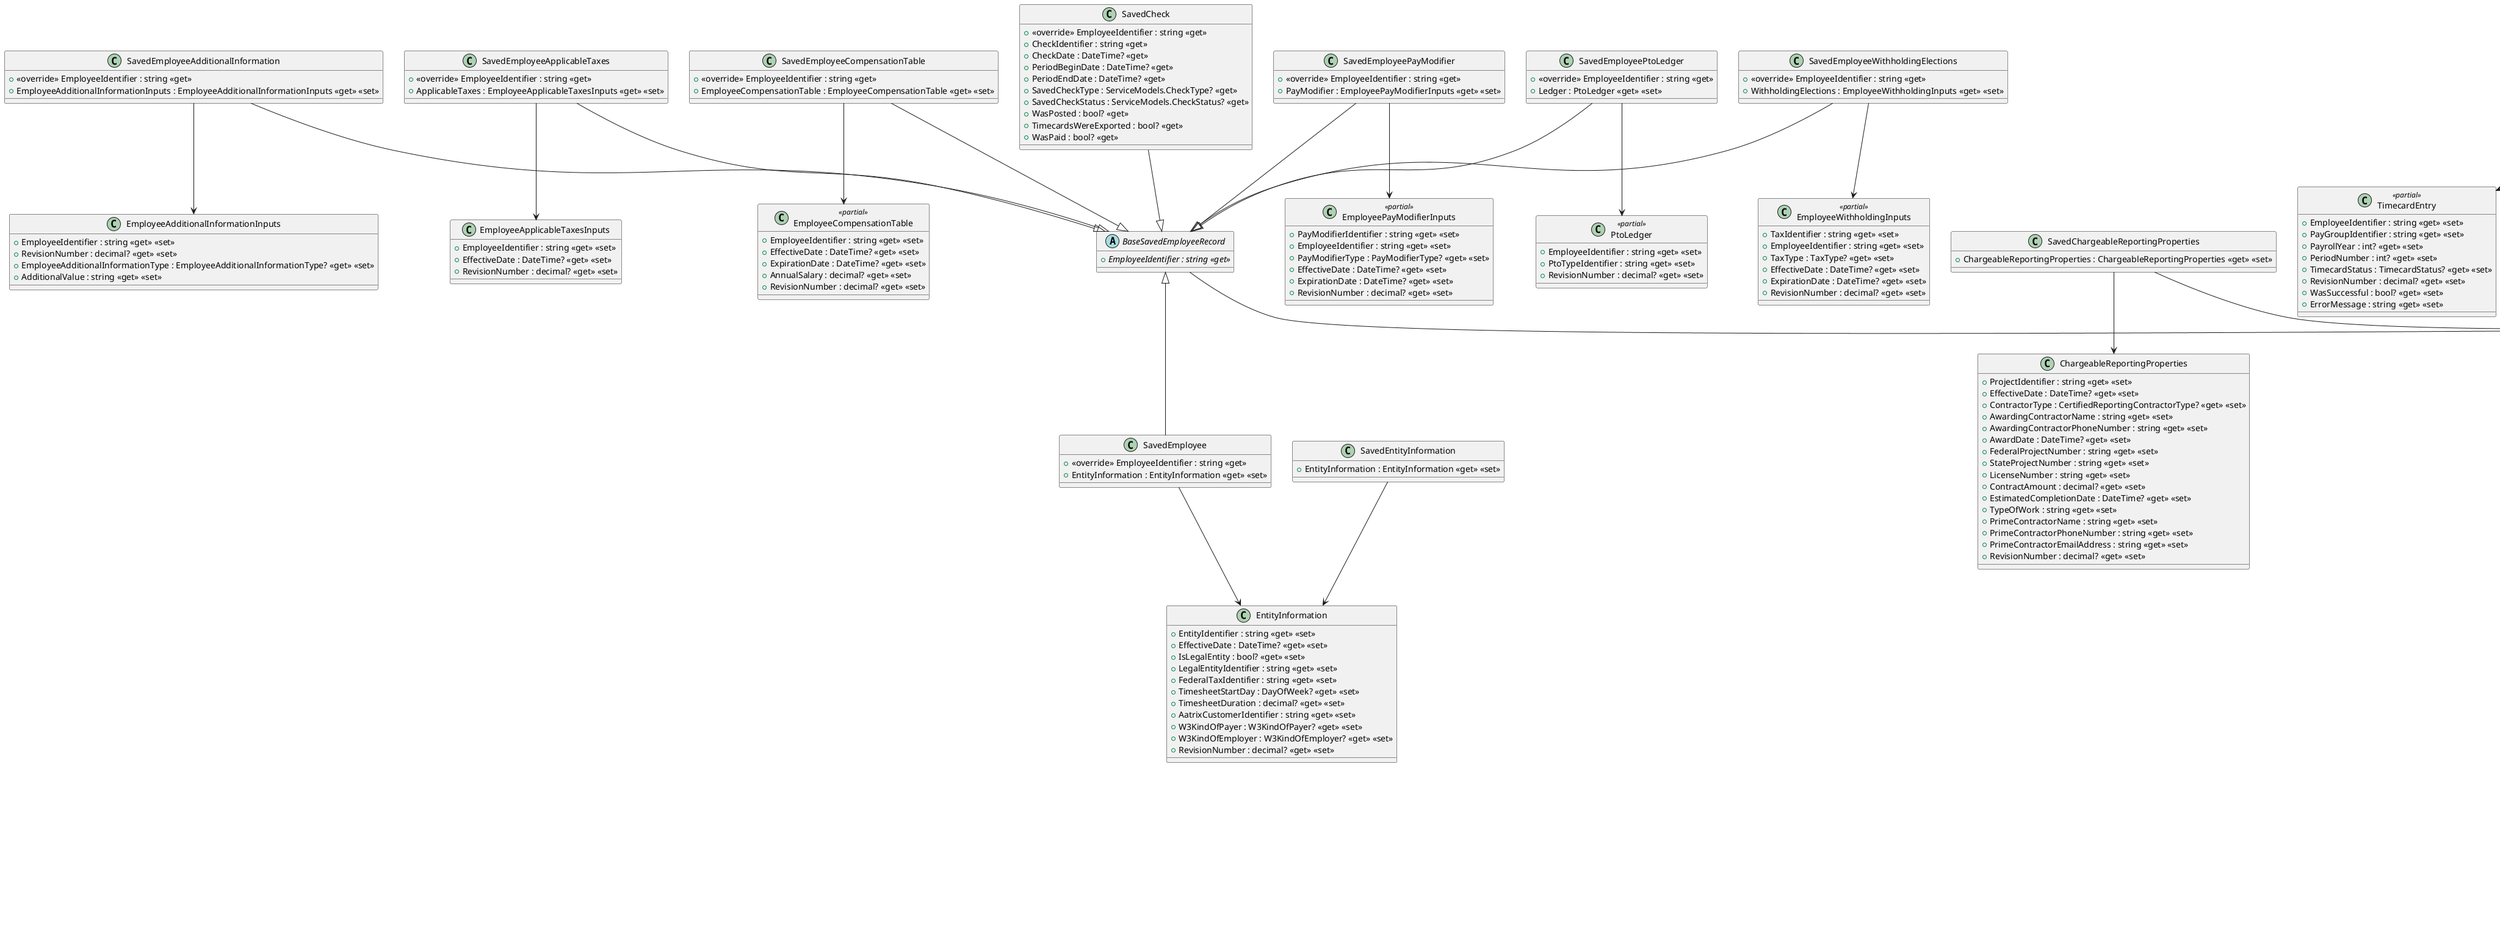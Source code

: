@startuml
abstract class BaseSavedRecord {
    + Id : Guid? <<get>> <<set>>
    + ActiveId : Guid? <<get>> <<set>>
    + <<virtual>> DataType : string <<get>>
    + ETag : string <<get>> <<set>>
    + CreationDate : DateTime? <<get>> <<set>>
    + ModificationDate : DateTime? <<get>> <<set>>
    + ModificationType : ModificationType? <<get>> <<set>>
    + UserId : string <<get>> <<set>>
    + TenantId : string <<get>> <<set>>
}

abstract class BaseSavedEmployeeRecord {
    + {abstract} EmployeeIdentifier : string <<get>>
}

abstract class BaseSavedTimecard {
    + {abstract} PayrollYear : int? <<get>>
    + {abstract} PeriodNumber : int? <<get>>
}

class SavedEmployee {
    + <<override>> EmployeeIdentifier : string <<get>>
    + EntityInformation : EntityInformation <<get>> <<set>>
}

class EntityInformation {
    + EntityIdentifier : string <<get>> <<set>>
    + EffectiveDate : DateTime? <<get>> <<set>>
    + IsLegalEntity : bool? <<get>> <<set>>
    + LegalEntityIdentifier : string <<get>> <<set>>
    + FederalTaxIdentifier : string <<get>> <<set>>
    + TimesheetStartDay : DayOfWeek? <<get>> <<set>>
    + TimesheetDuration : decimal? <<get>> <<set>>
    + AatrixCustomerIdentifier : string <<get>> <<set>>
    + W3KindOfPayer : W3KindOfPayer? <<get>> <<set>>
    + W3KindOfEmployer : W3KindOfEmployer? <<get>> <<set>>
    + RevisionNumber : decimal? <<get>> <<set>>
}

class SavedChargeable {
    + ChargeableInputs : ChargeableInputs <<get>> <<set>>
}

class ChargeableInputs {
    + <<const>> ProjectIdKey : string = "ProjectId"
    + <<const>> CostTypeIdKey : string = "CostTypeId"
    + <<const>> TaskIdKey : string = "TaskId"
    + EntityIdentifier : string <<get>> <<set>>
    + EffectiveDate : DateTime? <<get>> <<set>>
    + StandardCompensationTableIdentifier : string <<get>> <<set>>
    + PrevailingCompensationTableIdentifier : string <<get>> <<set>>
    + RevisionNumber : decimal? <<get>> <<set>>
}

class SavedChargeableReportingProperties {
    + ChargeableReportingProperties : ChargeableReportingProperties <<get>> <<set>>
}

class ChargeableReportingProperties {
    + ProjectIdentifier : string <<get>> <<set>>
    + EffectiveDate : DateTime? <<get>> <<set>>
    + ContractorType : CertifiedReportingContractorType? <<get>> <<set>>
    + AwardingContractorName : string <<get>> <<set>>
    + AwardingContractorPhoneNumber : string <<get>> <<set>>
    + AwardDate : DateTime? <<get>> <<set>>
    + FederalProjectNumber : string <<get>> <<set>>
    + StateProjectNumber : string <<get>> <<set>>
    + LicenseNumber : string <<get>> <<set>>
    + ContractAmount : decimal? <<get>> <<set>>
    + EstimatedCompletionDate : DateTime? <<get>> <<set>>
    + TypeOfWork : string <<get>> <<set>>
    + PrimeContractorName : string <<get>> <<set>>
    + PrimeContractorPhoneNumber : string <<get>> <<set>>
    + PrimeContractorEmailAddress : string <<get>> <<set>>
    + RevisionNumber : decimal? <<get>> <<set>>
}

class SavedCheck {
    + <<override>> EmployeeIdentifier : string <<get>>
    + CheckIdentifier : string <<get>>
    + CheckDate : DateTime? <<get>>
    + PeriodBeginDate : DateTime? <<get>>
    + PeriodEndDate : DateTime? <<get>>
    + SavedCheckType : ServiceModels.CheckType? <<get>>
    + SavedCheckStatus : ServiceModels.CheckStatus? <<get>>
    + WasPosted : bool? <<get>>
    + TimecardsWereExported : bool? <<get>>
    + WasPaid : bool? <<get>>
}

class SavedCompensationTable {
    + CompensationTable : CompensationTable <<get>> <<set>>
}

class CompensationTable <<partial>> {
    + CompensationTableIdentifier : string <<get>> <<set>>
    + EffectiveDate : DateTime? <<get>> <<set>>
    + ExpirationDate : DateTime? <<get>> <<set>>
    + RevisionNumber : decimal? <<get>> <<set>>
}

class SavedDefaultWithholdingElections {
    + WithholdingElections : DefaultWithholdingInputs <<get>> <<set>>
}

class DefaultWithholdingInputs <<partial>> {
    + TaxIdentifier : string <<get>> <<set>>
    + TaxType : TaxType? <<get>> <<set>>
    + EffectiveDate : DateTime? <<get>> <<set>>
    + ExpirationDate : DateTime? <<get>> <<set>>
    + RevisionNumber : decimal? <<get>> <<set>>
}

class SavedEmployeeAdditionalInformation {
    + <<override>> EmployeeIdentifier : string <<get>>
    + EmployeeAdditionalInformationInputs : EmployeeAdditionalInformationInputs <<get>> <<set>>
}

class EmployeeAdditionalInformationInputs {
    + EmployeeIdentifier : string <<get>> <<set>>
    + RevisionNumber : decimal? <<get>> <<set>>
    + EmployeeAdditionalInformationType : EmployeeAdditionalInformationType? <<get>> <<set>>
    + AdditionalValue : string <<get>> <<set>>
}

class SavedEmployeeApplicableTaxes {
    + <<override>> EmployeeIdentifier : string <<get>>
    + ApplicableTaxes : EmployeeApplicableTaxesInputs <<get>> <<set>>
}

class EmployeeApplicableTaxesInputs {
    + EmployeeIdentifier : string <<get>> <<set>>
    + EffectiveDate : DateTime? <<get>> <<set>>
    + RevisionNumber : decimal? <<get>> <<set>>
}

class SavedEmployeeCompensationTable {
    + <<override>> EmployeeIdentifier : string <<get>>
    + EmployeeCompensationTable : EmployeeCompensationTable <<get>> <<set>>
}

class EmployeeCompensationTable <<partial>> {
    + EmployeeIdentifier : string <<get>> <<set>>
    + EffectiveDate : DateTime? <<get>> <<set>>
    + ExpirationDate : DateTime? <<get>> <<set>>
    + AnnualSalary : decimal? <<get>> <<set>>
    + RevisionNumber : decimal? <<get>> <<set>>
}

class SavedEmployeePayModifier {
    + <<override>> EmployeeIdentifier : string <<get>>
    + PayModifier : EmployeePayModifierInputs <<get>> <<set>>
}

class EmployeePayModifierInputs <<partial>> {
    + PayModifierIdentifier : string <<get>> <<set>>
    + EmployeeIdentifier : string <<get>> <<set>>
    + PayModifierType : PayModifierType? <<get>> <<set>>
    + EffectiveDate : DateTime? <<get>> <<set>>
    + ExpirationDate : DateTime? <<get>> <<set>>
    + RevisionNumber : decimal? <<get>> <<set>>
}

class SavedEmployeePtoLedger {
    + <<override>> EmployeeIdentifier : string <<get>>
    + Ledger : PtoLedger <<get>> <<set>>
}

class PtoLedger <<partial>> {
    + EmployeeIdentifier : string <<get>> <<set>>
    + PtoTypeIdentifier : string <<get>> <<set>>
    + RevisionNumber : decimal? <<get>> <<set>>
}

class SavedEmployeeWithholdingElections {
    + <<override>> EmployeeIdentifier : string <<get>>
    + WithholdingElections : EmployeeWithholdingInputs <<get>> <<set>>
}

class EmployeeWithholdingInputs <<partial>> {
    + TaxIdentifier : string <<get>> <<set>>
    + EmployeeIdentifier : string <<get>> <<set>>
    + TaxType : TaxType? <<get>> <<set>>
    + EffectiveDate : DateTime? <<get>> <<set>>
    + ExpirationDate : DateTime? <<get>> <<set>>
    + RevisionNumber : decimal? <<get>> <<set>>
}

class SavedEntityAdditionalInformation {
    + EntityAdditionalInformation : EntityAdditionalInformationInputs <<get>> <<set>>
}

class EntityAdditionalInformationInputs <<partial>> {
    + EntityIdentifier : string <<get>> <<set>>
    + EntityAdditionalInformationType : EntityAdditionalInformationType? <<get>> <<set>>
    + AdditionalValue : string <<get>> <<set>>
    + RevisionNumber : decimal? <<get>> <<set>>
}

class SavedEntityInformation {
    + EntityInformation : EntityInformation <<get>> <<set>>
}

class SavedJournalEntryMappingDefinition {
    + Definition : JournalEntryMappingDefinition <<get>> <<set>>
}

class JournalEntryMappingDefinition <<partial>> {
    + JournalEntryMappingDefinitionIdentifier : string <<get>> <<set>>
    + EffectiveDate : DateTime? <<get>> <<set>>
    + ExpirationDate : DateTime? <<get>> <<set>>
    + RevisionNumber : decimal? <<get>> <<set>>
}

class SavedLaborCodeMappingDefinition {
    + Definition : LaborCodeMappingDefinition <<get>> <<set>>
}

class LaborCodeMappingDefinition <<partial>> {
    + EntityIdentifier : string <<get>> <<set>>
    + EffectiveDate : DateTime? <<get>> <<set>>
    + ExpirationDate : DateTime? <<get>> <<set>>
    + IncludeEmployeePosition : bool? <<get>> <<set>>
    + RevisionNumber : decimal? <<get>> <<set>>
}

class SavedLimit {
    + Limit : LimitInputs <<get>> <<set>>
}

class LimitInputs <<partial>> {
    + LimitIdentifier : string <<get>> <<set>>
    + EffectiveDate : DateTime? <<get>> <<set>>
    + ExpirationDate : DateTime? <<get>> <<set>>
    + RevisionNumber : decimal? <<get>> <<set>>
    + WeeklyLimit : decimal? <<get>> <<set>>
    + AnnualLimit : decimal? <<get>> <<set>>
}

class SavedLock {
    + Lock : Lock <<get>> <<set>>
}

class Lock <<partial>> {
    + LockType : LockType? <<get>> <<set>>
    + Identifier : string <<get>> <<set>>
    + IsLocked : bool? <<get>> <<set>>
    + LastLockedDate : DateTime? <<get>> <<set>>
}

class SavedPayGroup {
    + PayGroup : PayGroupInputs <<get>> <<set>>
}

class PayGroupInputs <<partial>> {
    + PayGroupIdentifier : string <<get>> <<set>>
    + AnnualPayPeriods : int? <<get>> <<set>>
    + RevisionNumber : decimal? <<get>> <<set>>
}

class SavedPayModifier {
    + PayModifier : PayModifierInputs <<get>> <<set>>
}

class PayModifierInputs <<partial>> {
    + PayModifierIdentifier : string <<get>> <<set>>
    + PayModifierType : PayModifierType? <<get>> <<set>>
    + EffectiveDate : DateTime? <<get>> <<set>>
    + ExpirationDate : DateTime? <<get>> <<set>>
    + RevisionNumber : decimal? <<get>> <<set>>
}

class SavedPtoAccrualSchedule {
    + Schedule : PtoAccrualSchedule <<get>> <<set>>
}

class PtoAccrualSchedule <<partial>> {
    + PtoAccrualScheduleIdentifier : string <<get>> <<set>>
    + EffectiveDate : DateTime? <<get>> <<set>>
    + ExpirationDate : DateTime? <<get>> <<set>>
    + PtoTypeIdentifier : string <<get>> <<set>>
    + RevisionNumber : decimal? <<get>> <<set>>
}

class SavedPtoType {
    + PtoType : PtoType <<get>> <<set>>
}

class PtoType <<partial>> {
    + PtoTypeIdentifier : string <<get>> <<set>>
    + EffectiveDate : DateTime? <<get>> <<set>>
    + ExpirationDate : DateTime? <<get>> <<set>>
    + PtoYearBeginsOnEmployeeAnniversary : bool? <<get>> <<set>>
    + PtoYearBeginMonth : decimal? <<get>> <<set>>
    + PtoYearBeginDay : decimal? <<get>> <<set>>
    + WriteOffBalanceAtPtoYearEnd : bool? <<get>> <<set>>
    + AllowNegativeBalance : bool? <<get>> <<set>>
    + RevisionNumber : decimal? <<get>> <<set>>
}

class SavedSequence {
    + SequenceName : string <<get>> <<set>>
    + Count : int <<get>> <<set>>
}

class SavedTax {
    + Tax : TaxInputs <<get>> <<set>>
}

class TaxInputs <<partial>> {
    + TaxIdentifier : string <<get>> <<set>>
    + TaxCategoryIdentifier : string <<get>> <<set>>
    + TaxType : TaxType? <<get>> <<set>>
    + State : string <<get>> <<set>>
    + EffectiveDate : DateTime? <<get>> <<set>>
    + ExpirationDate : DateTime? <<get>> <<set>>
    + RevisionNumber : decimal? <<get>> <<set>>
}

class SavedTaxReciprocityRule { 
    + TaxReciprocityRule : TaxReciprocityRule <<get>> <<set>>
}

class TaxReciprocityRule <<partial>> {
    + ResidentTaxIdentifier : string <<get>> <<set>>
    + ResidentTaxCategoryIdentifier : string <<get>> <<set>>
    + WorkTaxIdentifier : string <<get>> <<set>>
    + WorkTaxCategoryIdentifier : string <<get>> <<set>>
    + EffectiveDate : DateTime? <<get>> <<set>>
    + ExpirationDate : DateTime? <<get>> <<set>>
    + RevisionNumber : decimal? <<get>> <<set>>
    + TaxReciprocityAction : TaxReciprocityAction? <<get>> <<set>>
}

class SavedTenantConfigurationInputs {
    + Configuration : TenantConfigurationInputs <<get>> <<set>>
}

class TenantConfigurationInputs <<partial>> {
    + PayrollJournalIdentifier : string <<get>> <<set>>
    + CheckJournalEntryDescription : string <<get>> <<set>>
    + PostJournalEntriesAsDraft : bool? <<get>> <<set>>
    + ExportTimecardsAsDraft : bool? <<get>> <<set>>
    + ExpenseReportDescription : string <<get>> <<set>>
    + ExpenseReportExpenseType : string <<get>> <<set>>
    + PostExpenseReportAsDraft : bool? <<get>> <<set>>
    + RevisionNumber : decimal? <<get>> <<set>>
}

class SavedTimecard {
    + <<override>> PayrollYear : int? <<get>>
    + <<override>> PeriodNumber : int? <<get>>
    + Timecard : TimecardEntry <<get>> <<set>>
}

class TimecardEntry <<partial>> {
    + EmployeeIdentifier : string <<get>> <<set>>
    + PayGroupIdentifier : string <<get>> <<set>>
    + PayrollYear : int? <<get>> <<set>>
    + PeriodNumber : int? <<get>> <<set>>
    + TimecardStatus : TimecardStatus? <<get>> <<set>>
    + RevisionNumber : decimal? <<get>> <<set>>
    + WasSuccessful : bool? <<get>> <<set>>
    + ErrorMessage : string <<get>> <<set>>
}

class SavedTrade {
    + Trade : Trade <<get>> <<set>>
}

class Trade <<partial>> {
    + TradeIdentifier : string <<get>> <<set>>
    + RevisionNumber : decimal? <<get>> <<set>>
    + CertifiedReportingWorkClassificationIdentifier : string <<get>> <<set>>
    + CertifiedReportingWorkClassificationCode : string <<get>> <<set>>
}

class SavedUnionLocal {
    + UnionLocal : UnionLocal <<get>> <<set>>
}

class UnionLocal <<partial>> {
    + UnionLocalIdentifier : string <<get>> <<set>>
    + EffectiveDate : DateTime? <<get>> <<set>>
    + ExpirationDate : DateTime? <<get>> <<set>>
    + RevisionNumber : decimal? <<get>> <<set>>
    + TradeIdentifier : string <<get>> <<set>>
    + StandardCompensationTableIdentifier : string <<get>> <<set>>
}

class SavedWorkedHours {
    + WorkedHours : WorkedHoursInformation <<get>> <<set>>
}

class WorkedHoursInformation <<partial>> {
    + Identifier : string <<get>> <<set>>
    + PremiumFactor : decimal? <<get>> <<set>>
    + PtoTypeIdentifier : string <<get>> <<set>>
    + ExportAsIdentifier : string <<get>> <<set>>
    + DefaultRateWorkedHoursIdentifier : string <<get>> <<set>>
    + RevisionNumber : decimal? <<get>> <<set>>
}

SavedChargeable --> ChargeableInputs
SavedChargeableReportingProperties --> ChargeableReportingProperties
SavedEmployee --> "EntityInformation"
SavedCompensationTable --> "CompensationTable"
SavedDefaultWithholdingElections --> "DefaultWithholdingInputs"
SavedEmployeeAdditionalInformation --> "EmployeeAdditionalInformationInputs"
SavedEmployeeApplicableTaxes --> "EmployeeApplicableTaxesInputs"
SavedEmployeeCompensationTable --> "EmployeeCompensationTable"
SavedEmployeePayModifier --> "EmployeePayModifierInputs"
SavedEmployeePtoLedger --> "PtoLedger"
SavedEmployeeWithholdingElections --> "EmployeeWithholdingInputs"
SavedEntityAdditionalInformation --> "EntityAdditionalInformationInputs"
SavedEntityInformation --> "EntityInformation"
SavedJournalEntryMappingDefinition --> "JournalEntryMappingDefinition"
SavedLaborCodeMappingDefinition --> "LaborCodeMappingDefinition"
SavedLimit --> "LimitInputs"
SavedLock --> "Lock"
SavedPayGroup --> "PayGroupInputs"
SavedPayModifier --> "PayModifierInputs"
SavedPtoAccrualSchedule --> "PtoAccrualSchedule"
SavedPtoType --> "PtoType"
SavedTax --> "TaxInputs"
SavedTaxReciprocityRule --> "TaxReciprocityRule"
SavedTenantConfigurationInputs --> "TenantConfigurationInputs"
SavedTimecard --> "TimecardEntry"
SavedTrade --> "Trade"
SavedUnionLocal --> "UnionLocal"
SavedWorkedHours --> "WorkedHoursInformation"

BaseSavedEmployeeRecord <|-- SavedEmployee
BaseSavedRecord <|-- SavedChargeable

SavedTimecard --|> BaseSavedTimecard

SavedEmployeeApplicableTaxes --|> BaseSavedEmployeeRecord
SavedEmployeeAdditionalInformation --|> BaseSavedEmployeeRecord
SavedCheck --|> BaseSavedEmployeeRecord
SavedEmployeeCompensationTable --|> BaseSavedEmployeeRecord
SavedEmployeePayModifier --|> BaseSavedEmployeeRecord
SavedEmployeePtoLedger --|> BaseSavedEmployeeRecord
SavedEmployeeWithholdingElections --|> BaseSavedEmployeeRecord

SavedCompensationTable --|> BaseSavedRecord
BaseSavedTimecard --|> BaseSavedRecord
BaseSavedEmployeeRecord --|> BaseSavedRecord
SavedChargeableReportingProperties --|> BaseSavedRecord
SavedDefaultWithholdingElections --|> BaseSavedRecord
SavedEntityAdditionalInformation --|> BaseSavedRecord
SavedJournalEntryMappingDefinition --|> BaseSavedRecord
SavedLaborCodeMappingDefinition --|> BaseSavedRecord
SavedLimit --|> BaseSavedRecord
SavedLock --|> BaseSavedRecord
SavedPayGroup --|> BaseSavedRecord
SavedPayModifier --|> BaseSavedRecord
SavedPtoAccrualSchedule --|> BaseSavedRecord
SavedPtoType --|> BaseSavedRecord
SavedSequence --|> BaseSavedRecord
SavedTax --|> BaseSavedRecord
SavedTaxReciprocityRule --|> BaseSavedRecord
SavedTenantConfigurationInputs --|> BaseSavedRecord
SavedTrade --|> BaseSavedRecord
SavedUnionLocal --|> BaseSavedRecord
SavedWorkedHours --|> BaseSavedRecord
@enduml